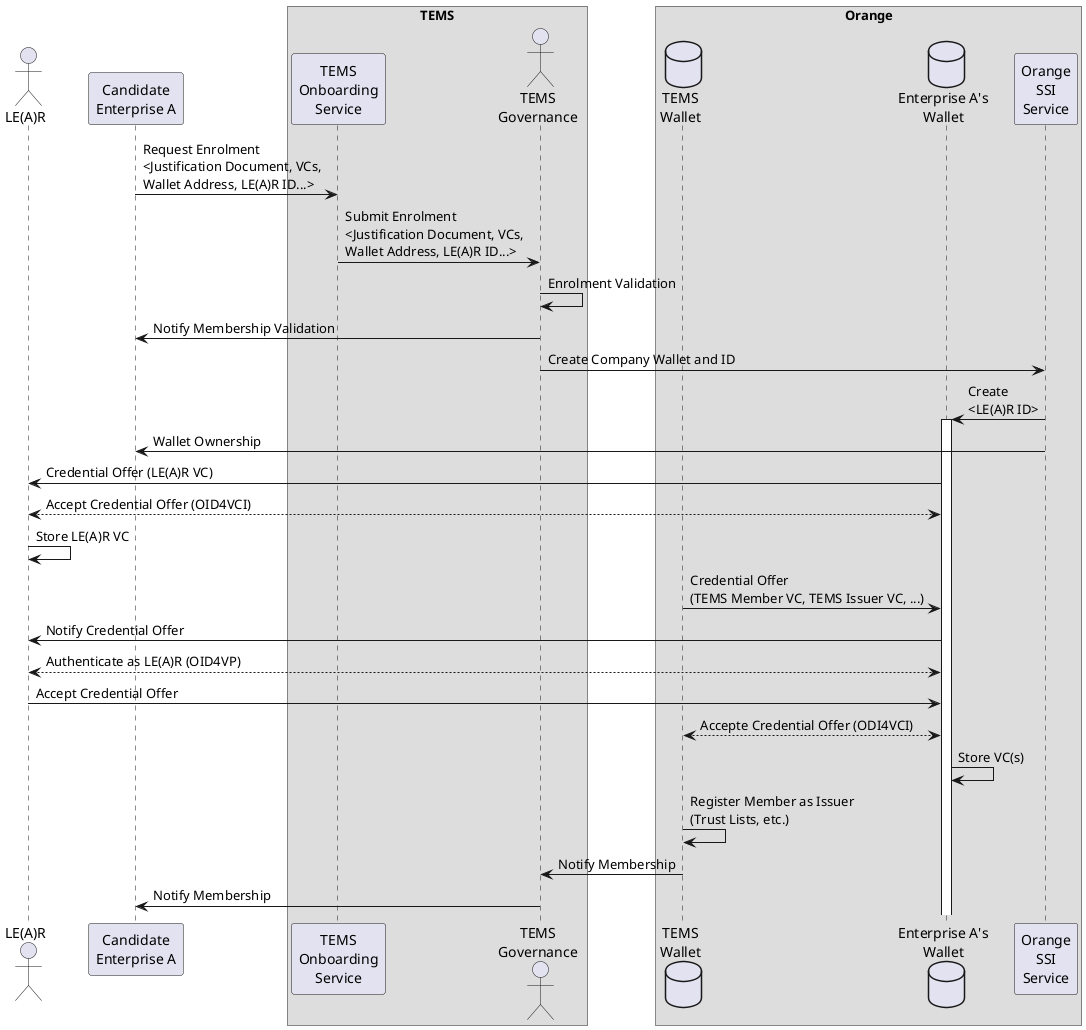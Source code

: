 @startuml

Participant "TEMS\nOnboarding\nService" as O
Actor "TEMS\nGovernance" as G
Database "TEMS\nWallet" as W
Participant "Orange\nSSI\nService" as SSI
Database "Enterprise A's\nWallet" as CW
Actor "LE(A)R" as L
Participant "Candidate\nEnterprise A" as C

box "TEMS"
    participant O
    participant G
    participant W
end box

box "Orange"
    participant W
    participant CW
    participant SSI
end box

C -> O: Request Enrolment\n<Justification Document, VCs,\nWallet Address, LE(A)R ID...>
O -> G: Submit Enrolment\n<Justification Document, VCs,\nWallet Address, LE(A)R ID...>
G -> G: Enrolment Validation
G -> C: Notify Membership Validation

G -> SSI: Create Company Wallet and ID
SSI -> CW: Create\n<LE(A)R ID>

activate CW
SSI -> C: Wallet Ownership

CW -> L: Credential Offer (LE(A)R VC)
L <--> CW: Accept Credential Offer (OID4VCI)
L -> L: Store LE(A)R VC

W -> CW: Credential Offer\n(TEMS Member VC, TEMS Issuer VC, ...)
CW -> L: Notify Credential Offer
L <--> CW: Authenticate as LE(A)R (OID4VP)
L -> CW: Accept Credential Offer
CW <--> W: Accepte Credential Offer (ODI4VCI)
CW -> CW: Store VC(s)
W -> W: Register Member as Issuer\n(Trust Lists, etc.) 
W -> G: Notify Membership
G -> C: Notify Membership

@enduml

